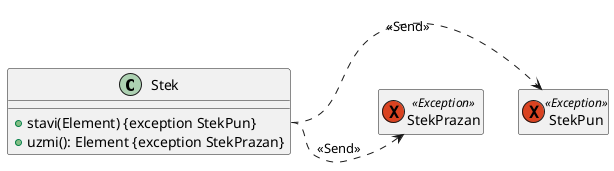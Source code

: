 @startuml test12_izuzeci

class Stek {
    +stavi(Element) {exception StekPun}
    +uzmi(): Element {exception StekPrazan}
}
exception StekPun <<Exception>>
exception StekPrazan <<Exception>>
hide StekPun members 
hide StekPrazan members

Stek::stavi .r.> StekPun : <<Send>>
Stek::stavi .r.> StekPrazan : <<Send>>

@enduml
